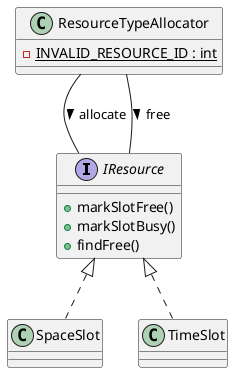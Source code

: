 
@startuml exercice_refactored

interface IResource {
   + markSlotFree() 
   + markSlotBusy()
   + findFree()
}

class ResourceTypeAllocator{
     - {static} INVALID_RESOURCE_ID : int
    
}

class SpaceSlot implements IResource {

}
class TimeSlot implements IResource {
    
}


ResourceTypeAllocator -- IResource : allocate >
ResourceTypeAllocator -- IResource : free >

@enduml